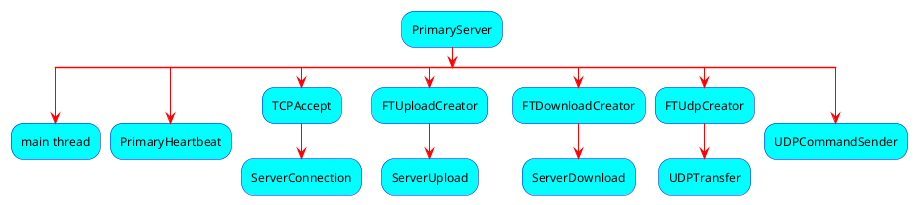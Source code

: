 @startuml primary_server_timeline

skinparam DefaultTextAlignment CENTER
skinparam ActivityBackgroundColor #00ffff
skinparam ArrowColor #ff0000
skinparam ActivityBorderColor #0000ff
:PrimaryServer;
split
:main thread;
detach
split again

:PrimaryHeartbeat;

detach
split again
:TCPAccept;
:ServerConnection;
detach
split again
:FTUploadCreator;
:ServerUpload;
detach
split again
:FTDownloadCreator;
:ServerDownload; 
detach
split again
:FTUdpCreator;
:UDPTransfer; 
detach
split again
:UDPCommandSender;
detach

@enduml